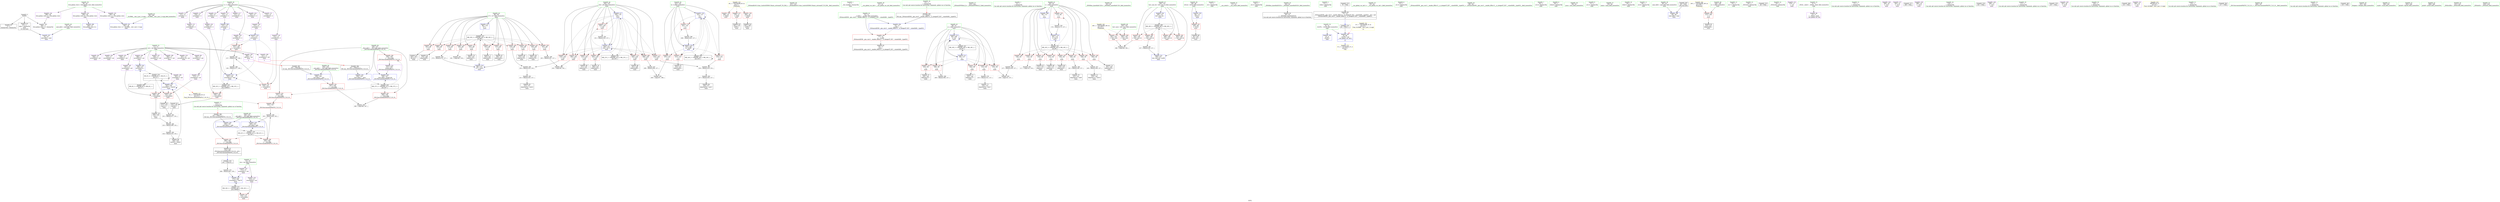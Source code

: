 digraph "SVFG" {
	label="SVFG";

	Node0x5636a26f6dc0 [shape=record,color=grey,label="{NodeID: 0\nNullPtr}"];
	Node0x5636a26f6dc0 -> Node0x5636a2706a20[style=solid];
	Node0x5636a26f6dc0 -> Node0x5636a2706b20[style=solid];
	Node0x5636a26f6dc0 -> Node0x5636a2708ed0[style=solid];
	Node0x5636a27087c0 [shape=record,color=red,label="{NodeID: 194\n356\<--336\n\<--__first.addr\n_ZSt10accumulateIPiiET0_T_S2_S1_\n}"];
	Node0x5636a27087c0 -> Node0x5636a270b680[style=solid];
	Node0x5636a27058f0 [shape=record,color=purple,label="{NodeID: 111\n122\<--13\narrayidx\<--C\nmain\n}"];
	Node0x5636a2703ad0 [shape=record,color=green,label="{NodeID: 28\n36\<--40\nllvm.global_ctors\<--llvm.global_ctors_field_insensitive\nGlob }"];
	Node0x5636a2703ad0 -> Node0x5636a270b380[style=solid];
	Node0x5636a2703ad0 -> Node0x5636a270b480[style=solid];
	Node0x5636a2703ad0 -> Node0x5636a270b580[style=solid];
	Node0x5636a2717650 [shape=record,color=grey,label="{NodeID: 305\n200 = cmp(197, 199, )\n}"];
	Node0x5636a2709f40 [shape=record,color=blue,label="{NodeID: 222\n271\<--268\narrayidx81\<--rem79\nmain\n}"];
	Node0x5636a2709f40 -> Node0x5636a27228f0[style=dashed];
	Node0x5636a270b9c0 [shape=record,color=red,label="{NodeID: 139\n298\<--29\n\<--stderr\nmain\n}"];
	Node0x5636a27064b0 [shape=record,color=green,label="{NodeID: 56\n321\<--322\n_ZSt4endlIcSt11char_traitsIcEERSt13basic_ostreamIT_T0_ES6_\<--_ZSt4endlIcSt11char_traitsIcEERSt13basic_ostreamIT_T0_ES6__field_insensitive\n}"];
	Node0x5636a270d080 [shape=record,color=red,label="{NodeID: 167\n190\<--100\n\<--j34\nmain\n}"];
	Node0x5636a270d080 -> Node0x5636a27177d0[style=solid];
	Node0x5636a2707c60 [shape=record,color=black,label="{NodeID: 84\n228\<--227\nidxprom58\<--sub57\nmain\n}"];
	Node0x5636a26f74e0 [shape=record,color=green,label="{NodeID: 1\n7\<--1\n__dso_handle\<--dummyObj\nGlob }"];
	Node0x5636a2714dd0 [shape=record,color=grey,label="{NodeID: 278\n268 = Binary(265, 159, )\n}"];
	Node0x5636a2714dd0 -> Node0x5636a2709f40[style=solid];
	Node0x5636a2708890 [shape=record,color=red,label="{NodeID: 195\n347\<--338\n\<--__last.addr\n_ZSt10accumulateIPiiET0_T_S2_S1_\n}"];
	Node0x5636a2708890 -> Node0x5636a27174d0[style=solid];
	Node0x5636a27059c0 [shape=record,color=purple,label="{NodeID: 112\n125\<--13\narrayidx2\<--C\nmain\n}"];
	Node0x5636a27059c0 -> Node0x5636a27094b0[style=solid];
	Node0x5636a2703bd0 [shape=record,color=green,label="{NodeID: 29\n41\<--42\n__cxx_global_var_init\<--__cxx_global_var_init_field_insensitive\n}"];
	Node0x5636a27177d0 [shape=record,color=grey,label="{NodeID: 306\n193 = cmp(190, 192, )\n}"];
	Node0x5636a270a010 [shape=record,color=blue,label="{NodeID: 223\n98\<--275\ni27\<--inc83\nmain\n}"];
	Node0x5636a270a010 -> Node0x5636a27219f0[style=dashed];
	Node0x5636a270ba90 [shape=record,color=red,label="{NodeID: 140\n77\<--74\n\<--__x.addr\n_ZSt4acosIiEN9__gnu_cxx11__enable_ifIXsr12__is_integerIT_EE7__valueEdE6__typeES2_\n}"];
	Node0x5636a270ba90 -> Node0x5636a2706cf0[style=solid];
	Node0x5636a27065b0 [shape=record,color=green,label="{NodeID: 57\n323\<--324\n_ZNSolsEPFRSoS_E\<--_ZNSolsEPFRSoS_E_field_insensitive\n}"];
	Node0x5636a270d150 [shape=record,color=red,label="{NodeID: 168\n198\<--100\n\<--j34\nmain\n}"];
	Node0x5636a270d150 -> Node0x5636a2715b50[style=solid];
	Node0x5636a2707d30 [shape=record,color=black,label="{NodeID: 85\n231\<--230\nconv60\<--\nmain\n}"];
	Node0x5636a2707d30 -> Node0x5636a2715850[style=solid];
	Node0x5636a26f5b30 [shape=record,color=green,label="{NodeID: 2\n9\<--1\n\<--dummyObj\nCan only get source location for instruction, argument, global var or function.}"];
	Node0x5636a2714f50 [shape=record,color=grey,label="{NodeID: 279\n153 = Binary(152, 127, )\n}"];
	Node0x5636a2714f50 -> Node0x5636a2707370[style=solid];
	Node0x5636a2708960 [shape=record,color=red,label="{NodeID: 196\n350\<--340\n\<--__init.addr\n_ZSt10accumulateIPiiET0_T_S2_S1_\n}"];
	Node0x5636a2708960 -> Node0x5636a27165d0[style=solid];
	Node0x5636a2705a90 [shape=record,color=purple,label="{NodeID: 113\n130\<--13\narrayidx4\<--C\nmain\n}"];
	Node0x5636a2703cd0 [shape=record,color=green,label="{NodeID: 30\n45\<--46\n_ZNSt8ios_base4InitC1Ev\<--_ZNSt8ios_base4InitC1Ev_field_insensitive\n}"];
	Node0x5636a2717950 [shape=record,color=grey,label="{NodeID: 307\n296 = cmp(294, 295, )\n}"];
	Node0x5636a270a0e0 [shape=record,color=blue,label="{NodeID: 224\n106\<--127\ntest_case_id\<--\nmain\n}"];
	Node0x5636a270a0e0 -> Node0x5636a2720ff0[style=dashed];
	Node0x5636a270bb60 [shape=record,color=red,label="{NodeID: 141\n330\<--88\n\<--retval\nmain\n}"];
	Node0x5636a270bb60 -> Node0x5636a2704cc0[style=solid];
	Node0x5636a27066b0 [shape=record,color=green,label="{NodeID: 58\n336\<--337\n__first.addr\<--__first.addr_field_insensitive\n_ZSt10accumulateIPiiET0_T_S2_S1_\n}"];
	Node0x5636a27066b0 -> Node0x5636a2708620[style=solid];
	Node0x5636a27066b0 -> Node0x5636a27086f0[style=solid];
	Node0x5636a27066b0 -> Node0x5636a27087c0[style=solid];
	Node0x5636a27066b0 -> Node0x5636a270a280[style=solid];
	Node0x5636a27066b0 -> Node0x5636a27124f0[style=solid];
	Node0x5636a270d220 [shape=record,color=red,label="{NodeID: 169\n205\<--100\n\<--j34\nmain\n}"];
	Node0x5636a270d220 -> Node0x5636a2707780[style=solid];
	Node0x5636a2707e00 [shape=record,color=black,label="{NodeID: 86\n236\<--234\nconv63\<--rem62\nmain\n}"];
	Node0x5636a2707e00 -> Node0x5636a2709cd0[style=solid];
	Node0x5636a2701e50 [shape=record,color=green,label="{NodeID: 3\n17\<--1\n.str\<--dummyObj\nGlob }"];
	Node0x5636a27150d0 [shape=record,color=grey,label="{NodeID: 280\n233 = Binary(209, 232, )\n}"];
	Node0x5636a27150d0 -> Node0x5636a2716ed0[style=solid];
	Node0x5636a2708a30 [shape=record,color=red,label="{NodeID: 197\n360\<--340\n\<--__init.addr\n_ZSt10accumulateIPiiET0_T_S2_S1_\n}"];
	Node0x5636a2708a30 -> Node0x5636a2704d90[style=solid];
	Node0x5636a2705b60 [shape=record,color=purple,label="{NodeID: 114\n131\<--13\narrayidx5\<--C\nmain\n}"];
	Node0x5636a2705b60 -> Node0x5636a2709580[style=solid];
	Node0x5636a2703dd0 [shape=record,color=green,label="{NodeID: 31\n51\<--52\n__cxa_atexit\<--__cxa_atexit_field_insensitive\n}"];
	Node0x5636a2720ff0 [shape=record,color=black,label="{NodeID: 308\nMR_28V_3 = PHI(MR_28V_4, MR_28V_2, )\npts\{107 \}\n}"];
	Node0x5636a2720ff0 -> Node0x5636a270dbe0[style=dashed];
	Node0x5636a2720ff0 -> Node0x5636a270dcb0[style=dashed];
	Node0x5636a2720ff0 -> Node0x5636a270dd80[style=dashed];
	Node0x5636a2720ff0 -> Node0x5636a270de50[style=dashed];
	Node0x5636a2720ff0 -> Node0x5636a270a1b0[style=dashed];
	Node0x5636a270a1b0 [shape=record,color=blue,label="{NodeID: 225\n106\<--327\ntest_case_id\<--inc99\nmain\n}"];
	Node0x5636a270a1b0 -> Node0x5636a2720ff0[style=dashed];
	Node0x5636a270bc30 [shape=record,color=red,label="{NodeID: 142\n116\<--94\n\<--i\nmain\n}"];
	Node0x5636a270bc30 -> Node0x5636a2717350[style=solid];
	Node0x5636a2706780 [shape=record,color=green,label="{NodeID: 59\n338\<--339\n__last.addr\<--__last.addr_field_insensitive\n_ZSt10accumulateIPiiET0_T_S2_S1_\n}"];
	Node0x5636a2706780 -> Node0x5636a2708890[style=solid];
	Node0x5636a2706780 -> Node0x5636a270a350[style=solid];
	Node0x5636a270d2f0 [shape=record,color=red,label="{NodeID: 170\n210\<--100\n\<--j34\nmain\n}"];
	Node0x5636a270d2f0 -> Node0x5636a2707920[style=solid];
	Node0x5636a2707ed0 [shape=record,color=black,label="{NodeID: 87\n238\<--237\nidxprom64\<--\nmain\n}"];
	Node0x5636a26f64e0 [shape=record,color=green,label="{NodeID: 4\n19\<--1\n.str.2\<--dummyObj\nGlob }"];
	Node0x5636a2715250 [shape=record,color=grey,label="{NodeID: 281\n157 = Binary(147, 156, )\n}"];
	Node0x5636a2715250 -> Node0x5636a27159d0[style=solid];
	Node0x5636a2708b00 [shape=record,color=red,label="{NodeID: 198\n352\<--351\n\<--\n_ZSt10accumulateIPiiET0_T_S2_S1_\n}"];
	Node0x5636a2708b00 -> Node0x5636a27165d0[style=solid];
	Node0x5636a2705c30 [shape=record,color=purple,label="{NodeID: 115\n143\<--13\narrayidx11\<--C\nmain\n}"];
	Node0x5636a2703ed0 [shape=record,color=green,label="{NodeID: 32\n50\<--56\n_ZNSt8ios_base4InitD1Ev\<--_ZNSt8ios_base4InitD1Ev_field_insensitive\n}"];
	Node0x5636a2703ed0 -> Node0x5636a2706bf0[style=solid];
	Node0x5636a27214f0 [shape=record,color=black,label="{NodeID: 309\nMR_8V_2 = PHI(MR_8V_4, MR_8V_1, )\npts\{12 \}\n}"];
	Node0x5636a27214f0 -> Node0x5636a2709a60[style=dashed];
	Node0x5636a270a280 [shape=record,color=blue,label="{NodeID: 226\n336\<--333\n__first.addr\<--__first\n_ZSt10accumulateIPiiET0_T_S2_S1_\n}"];
	Node0x5636a270a280 -> Node0x5636a2724bf0[style=dashed];
	Node0x5636a270bd00 [shape=record,color=red,label="{NodeID: 143\n120\<--94\n\<--i\nmain\n}"];
	Node0x5636a270bd00 -> Node0x5636a2706e90[style=solid];
	Node0x5636a2706850 [shape=record,color=green,label="{NodeID: 60\n340\<--341\n__init.addr\<--__init.addr_field_insensitive\n_ZSt10accumulateIPiiET0_T_S2_S1_\n}"];
	Node0x5636a2706850 -> Node0x5636a2708960[style=solid];
	Node0x5636a2706850 -> Node0x5636a2708a30[style=solid];
	Node0x5636a2706850 -> Node0x5636a270a420[style=solid];
	Node0x5636a2706850 -> Node0x5636a270a4f0[style=solid];
	Node0x5636a270d3c0 [shape=record,color=red,label="{NodeID: 171\n219\<--100\n\<--j34\nmain\n}"];
	Node0x5636a270d3c0 -> Node0x5636a2715fd0[style=solid];
	Node0x5636a2707fa0 [shape=record,color=black,label="{NodeID: 88\n241\<--240\nidxprom66\<--\nmain\n}"];
	Node0x5636a26f6570 [shape=record,color=green,label="{NodeID: 5\n21\<--1\nstdin\<--dummyObj\nGlob }"];
	Node0x5636a27153d0 [shape=record,color=grey,label="{NodeID: 282\n226 = Binary(224, 225, )\n}"];
	Node0x5636a27153d0 -> Node0x5636a2715550[style=solid];
	Node0x5636a2708bd0 [shape=record,color=blue,label="{NodeID: 199\n8\<--9\n_ZL2PI\<--\nGlob }"];
	Node0x5636a270a680 [shape=record,color=purple,label="{NodeID: 116\n146\<--13\narrayidx13\<--C\nmain\n}"];
	Node0x5636a270a680 -> Node0x5636a270dff0[style=solid];
	Node0x5636a2703fd0 [shape=record,color=green,label="{NodeID: 33\n63\<--64\n__cxx_global_var_init.1\<--__cxx_global_var_init.1_field_insensitive\n}"];
	Node0x5636a27219f0 [shape=record,color=black,label="{NodeID: 310\nMR_20V_3 = PHI(MR_20V_4, MR_20V_2, )\npts\{99 \}\n}"];
	Node0x5636a27219f0 -> Node0x5636a270c790[style=dashed];
	Node0x5636a27219f0 -> Node0x5636a270c860[style=dashed];
	Node0x5636a27219f0 -> Node0x5636a270c930[style=dashed];
	Node0x5636a27219f0 -> Node0x5636a270ca00[style=dashed];
	Node0x5636a27219f0 -> Node0x5636a270cad0[style=dashed];
	Node0x5636a27219f0 -> Node0x5636a270cba0[style=dashed];
	Node0x5636a27219f0 -> Node0x5636a270cc70[style=dashed];
	Node0x5636a27219f0 -> Node0x5636a270cd40[style=dashed];
	Node0x5636a27219f0 -> Node0x5636a270ce10[style=dashed];
	Node0x5636a27219f0 -> Node0x5636a270cee0[style=dashed];
	Node0x5636a27219f0 -> Node0x5636a270cfb0[style=dashed];
	Node0x5636a27219f0 -> Node0x5636a270a010[style=dashed];
	Node0x5636a270a350 [shape=record,color=blue,label="{NodeID: 227\n338\<--334\n__last.addr\<--__last\n_ZSt10accumulateIPiiET0_T_S2_S1_\n}"];
	Node0x5636a270a350 -> Node0x5636a2708890[style=dashed];
	Node0x5636a270bdd0 [shape=record,color=red,label="{NodeID: 144\n123\<--94\n\<--i\nmain\n}"];
	Node0x5636a270bdd0 -> Node0x5636a2706f60[style=solid];
	Node0x5636a2706920 [shape=record,color=green,label="{NodeID: 61\n38\<--389\n_GLOBAL__sub_I_jzd_2_0.cpp\<--_GLOBAL__sub_I_jzd_2_0.cpp_field_insensitive\n}"];
	Node0x5636a2706920 -> Node0x5636a2708dd0[style=solid];
	Node0x5636a270d490 [shape=record,color=red,label="{NodeID: 172\n224\<--100\n\<--j34\nmain\n}"];
	Node0x5636a270d490 -> Node0x5636a27153d0[style=solid];
	Node0x5636a2708070 [shape=record,color=black,label="{NodeID: 89\n255\<--254\nidxprom74\<--\nmain\n}"];
	Node0x5636a2702700 [shape=record,color=green,label="{NodeID: 6\n22\<--1\n.str.3\<--dummyObj\nGlob }"];
	Node0x5636a2715550 [shape=record,color=grey,label="{NodeID: 283\n227 = Binary(226, 127, )\n}"];
	Node0x5636a2715550 -> Node0x5636a2707c60[style=solid];
	Node0x5636a2708cd0 [shape=record,color=blue,label="{NodeID: 200\n394\<--37\nllvm.global_ctors_0\<--\nGlob }"];
	Node0x5636a270a750 [shape=record,color=purple,label="{NodeID: 117\n151\<--13\narrayidx16\<--C\nmain\n}"];
	Node0x5636a27040d0 [shape=record,color=green,label="{NodeID: 34\n68\<--69\n_ZSt4acosIiEN9__gnu_cxx11__enable_ifIXsr12__is_integerIT_EE7__valueEdE6__typeES2_\<--_ZSt4acosIiEN9__gnu_cxx11__enable_ifIXsr12__is_integerIT_EE7__valueEdE6__typeES2__field_insensitive\n}"];
	Node0x5636a2721ef0 [shape=record,color=black,label="{NodeID: 311\nMR_22V_2 = PHI(MR_22V_4, MR_22V_1, )\npts\{101 \}\n}"];
	Node0x5636a2721ef0 -> Node0x5636a2709b30[style=dashed];
	Node0x5636a270a420 [shape=record,color=blue,label="{NodeID: 228\n340\<--335\n__init.addr\<--__init\n_ZSt10accumulateIPiiET0_T_S2_S1_\n}"];
	Node0x5636a270a420 -> Node0x5636a27246f0[style=dashed];
	Node0x5636a270bea0 [shape=record,color=red,label="{NodeID: 145\n128\<--94\n\<--i\nmain\n}"];
	Node0x5636a270bea0 -> Node0x5636a2707030[style=solid];
	Node0x5636a2706a20 [shape=record,color=black,label="{NodeID: 62\n2\<--3\ndummyVal\<--dummyVal\n}"];
	Node0x5636a270d560 [shape=record,color=red,label="{NodeID: 173\n240\<--100\n\<--j34\nmain\n}"];
	Node0x5636a270d560 -> Node0x5636a2707fa0[style=solid];
	Node0x5636a2708140 [shape=record,color=black,label="{NodeID: 90\n259\<--258\nidxprom76\<--\nmain\n}"];
	Node0x5636a2702790 [shape=record,color=green,label="{NodeID: 7\n24\<--1\n.str.4\<--dummyObj\nGlob }"];
	Node0x5636a27156d0 [shape=record,color=grey,label="{NodeID: 284\n275 = Binary(274, 127, )\n}"];
	Node0x5636a27156d0 -> Node0x5636a270a010[style=solid];
	Node0x5636a2708dd0 [shape=record,color=blue,label="{NodeID: 201\n395\<--38\nllvm.global_ctors_1\<--_GLOBAL__sub_I_jzd_2_0.cpp\nGlob }"];
	Node0x5636a270a820 [shape=record,color=purple,label="{NodeID: 118\n155\<--13\narrayidx19\<--C\nmain\n}"];
	Node0x5636a270a820 -> Node0x5636a270e0c0[style=solid];
	Node0x5636a27041d0 [shape=record,color=green,label="{NodeID: 35\n74\<--75\n__x.addr\<--__x.addr_field_insensitive\n_ZSt4acosIiEN9__gnu_cxx11__enable_ifIXsr12__is_integerIT_EE7__valueEdE6__typeES2_\n}"];
	Node0x5636a27041d0 -> Node0x5636a270ba90[style=solid];
	Node0x5636a27041d0 -> Node0x5636a27090a0[style=solid];
	Node0x5636a27223f0 [shape=record,color=black,label="{NodeID: 312\nMR_24V_2 = PHI(MR_24V_3, MR_24V_1, )\npts\{103 \}\n}"];
	Node0x5636a27223f0 -> Node0x5636a2709c00[style=dashed];
	Node0x5636a27223f0 -> Node0x5636a27223f0[style=dashed];
	Node0x5636a270a4f0 [shape=record,color=blue,label="{NodeID: 229\n340\<--353\n__init.addr\<--add\n_ZSt10accumulateIPiiET0_T_S2_S1_\n}"];
	Node0x5636a270a4f0 -> Node0x5636a27246f0[style=dashed];
	Node0x5636a270bf70 [shape=record,color=red,label="{NodeID: 146\n136\<--94\n\<--i\nmain\n}"];
	Node0x5636a270bf70 -> Node0x5636a2715cd0[style=solid];
	Node0x5636a2706b20 [shape=record,color=black,label="{NodeID: 63\n87\<--3\nargv\<--dummyVal\nmain\n1st arg main }"];
	Node0x5636a2706b20 -> Node0x5636a2709310[style=solid];
	Node0x5636a270d630 [shape=record,color=red,label="{NodeID: 174\n250\<--100\n\<--j34\nmain\n}"];
	Node0x5636a270d630 -> Node0x5636a2716750[style=solid];
	Node0x5636a2708210 [shape=record,color=black,label="{NodeID: 91\n263\<--262\nidx.ext\<--\nmain\n}"];
	Node0x5636a2702820 [shape=record,color=green,label="{NodeID: 8\n26\<--1\nstdout\<--dummyObj\nGlob }"];
	Node0x5636a2715850 [shape=record,color=grey,label="{NodeID: 285\n232 = Binary(217, 231, )\n}"];
	Node0x5636a2715850 -> Node0x5636a27150d0[style=solid];
	Node0x5636a2708ed0 [shape=record,color=blue, style = dotted,label="{NodeID: 202\n396\<--3\nllvm.global_ctors_2\<--dummyVal\nGlob }"];
	Node0x5636a270a8f0 [shape=record,color=purple,label="{NodeID: 119\n162\<--13\narrayidx21\<--C\nmain\n}"];
	Node0x5636a27042a0 [shape=record,color=green,label="{NodeID: 36\n80\<--81\nacos\<--acos_field_insensitive\n}"];
	Node0x5636a27228f0 [shape=record,color=black,label="{NodeID: 313\nMR_34V_2 = PHI(MR_34V_3, MR_34V_1, )\npts\{160000 \}\n}"];
	Node0x5636a27228f0 -> Node0x5636a270e400[style=dashed];
	Node0x5636a27228f0 -> Node0x5636a2709f40[style=dashed];
	Node0x5636a27124f0 [shape=record,color=blue,label="{NodeID: 230\n336\<--357\n__first.addr\<--incdec.ptr\n_ZSt10accumulateIPiiET0_T_S2_S1_\n}"];
	Node0x5636a27124f0 -> Node0x5636a2724bf0[style=dashed];
	Node0x5636a270c040 [shape=record,color=red,label="{NodeID: 147\n140\<--94\n\<--i\nmain\n}"];
	Node0x5636a270c040 -> Node0x5636a27168d0[style=solid];
	Node0x5636a2706bf0 [shape=record,color=black,label="{NodeID: 64\n49\<--50\n\<--_ZNSt8ios_base4InitD1Ev\nCan only get source location for instruction, argument, global var or function.}"];
	Node0x5636a270d700 [shape=record,color=red,label="{NodeID: 175\n197\<--102\n\<--k\nmain\n}"];
	Node0x5636a270d700 -> Node0x5636a2717650[style=solid];
	Node0x5636a27082e0 [shape=record,color=black,label="{NodeID: 92\n270\<--269\nidxprom80\<--\nmain\n}"];
	Node0x5636a27028b0 [shape=record,color=green,label="{NodeID: 9\n27\<--1\n.str.5\<--dummyObj\nGlob }"];
	Node0x5636a27159d0 [shape=record,color=grey,label="{NodeID: 286\n158 = Binary(157, 159, )\n}"];
	Node0x5636a27159d0 -> Node0x5636a2709720[style=solid];
	Node0x5636a2708fd0 [shape=record,color=blue,label="{NodeID: 203\n8\<--66\n_ZL2PI\<--call\n__cxx_global_var_init.1\n|{<s0>15}}"];
	Node0x5636a2708fd0:s0 -> Node0x5636a272b140[style=dashed,color=blue];
	Node0x5636a270a9c0 [shape=record,color=purple,label="{NodeID: 120\n165\<--13\narrayidx23\<--C\nmain\n}"];
	Node0x5636a270a9c0 -> Node0x5636a2709720[style=solid];
	Node0x5636a27043a0 [shape=record,color=green,label="{NodeID: 37\n83\<--84\nmain\<--main_field_insensitive\n}"];
	Node0x5636a2722df0 [shape=record,color=black,label="{NodeID: 314\nMR_8V_4 = PHI(MR_8V_5, MR_8V_3, )\npts\{12 \}\n|{|<s5>5}}"];
	Node0x5636a2722df0 -> Node0x5636a270e190[style=dashed];
	Node0x5636a2722df0 -> Node0x5636a270e260[style=dashed];
	Node0x5636a2722df0 -> Node0x5636a2709cd0[style=dashed];
	Node0x5636a2722df0 -> Node0x5636a27214f0[style=dashed];
	Node0x5636a2722df0 -> Node0x5636a2722df0[style=dashed];
	Node0x5636a2722df0:s5 -> Node0x5636a2727510[style=dashed,color=red];
	Node0x5636a270c110 [shape=record,color=red,label="{NodeID: 148\n148\<--94\n\<--i\nmain\n}"];
	Node0x5636a270c110 -> Node0x5636a2716a50[style=solid];
	Node0x5636a2706cf0 [shape=record,color=black,label="{NodeID: 65\n78\<--77\nconv\<--\n_ZSt4acosIiEN9__gnu_cxx11__enable_ifIXsr12__is_integerIT_EE7__valueEdE6__typeES2_\n}"];
	Node0x5636a2728ad0 [shape=record,color=yellow,style=double,label="{NodeID: 342\n26V_1 = ENCHI(MR_26V_0)\npts\{105 \}\nFun[main]}"];
	Node0x5636a2728ad0 -> Node0x5636a270da40[style=dashed];
	Node0x5636a2728ad0 -> Node0x5636a270db10[style=dashed];
	Node0x5636a270d7d0 [shape=record,color=red,label="{NodeID: 176\n213\<--102\n\<--k\nmain\n}"];
	Node0x5636a270d7d0 -> Node0x5636a27079f0[style=solid];
	Node0x5636a27083b0 [shape=record,color=black,label="{NodeID: 93\n281\<--278\ncall85\<--\nmain\n}"];
	Node0x5636a2702940 [shape=record,color=green,label="{NodeID: 10\n29\<--1\nstderr\<--dummyObj\nGlob }"];
	Node0x5636a2715b50 [shape=record,color=grey,label="{NodeID: 287\n199 = Binary(198, 127, )\n}"];
	Node0x5636a2715b50 -> Node0x5636a2717650[style=solid];
	Node0x5636a27090a0 [shape=record,color=blue,label="{NodeID: 204\n74\<--73\n__x.addr\<--__x\n_ZSt4acosIiEN9__gnu_cxx11__enable_ifIXsr12__is_integerIT_EE7__valueEdE6__typeES2_\n}"];
	Node0x5636a27090a0 -> Node0x5636a270ba90[style=dashed];
	Node0x5636a270aa90 [shape=record,color=purple,label="{NodeID: 121\n223\<--13\narrayidx55\<--C\nmain\n}"];
	Node0x5636a27044a0 [shape=record,color=green,label="{NodeID: 38\n88\<--89\nretval\<--retval_field_insensitive\nmain\n}"];
	Node0x5636a27044a0 -> Node0x5636a270bb60[style=solid];
	Node0x5636a27044a0 -> Node0x5636a2709170[style=solid];
	Node0x5636a270c1e0 [shape=record,color=red,label="{NodeID: 149\n160\<--94\n\<--i\nmain\n}"];
	Node0x5636a270c1e0 -> Node0x5636a2707440[style=solid];
	Node0x5636a2706dc0 [shape=record,color=black,label="{NodeID: 66\n72\<--79\n_ZSt4acosIiEN9__gnu_cxx11__enable_ifIXsr12__is_integerIT_EE7__valueEdE6__typeES2__ret\<--call\n_ZSt4acosIiEN9__gnu_cxx11__enable_ifIXsr12__is_integerIT_EE7__valueEdE6__typeES2_\n|{<s0>3}}"];
	Node0x5636a2706dc0:s0 -> Node0x5636a238bc20[style=solid,color=blue];
	Node0x5636a270d8a0 [shape=record,color=red,label="{NodeID: 177\n225\<--102\n\<--k\nmain\n}"];
	Node0x5636a270d8a0 -> Node0x5636a27153d0[style=solid];
	Node0x5636a2708480 [shape=record,color=black,label="{NodeID: 94\n287\<--284\ncall86\<--\nmain\n}"];
	Node0x5636a27029d0 [shape=record,color=green,label="{NodeID: 11\n30\<--1\n.str.6\<--dummyObj\nGlob }"];
	Node0x5636a2715cd0 [shape=record,color=grey,label="{NodeID: 288\n137 = Binary(136, 127, )\n}"];
	Node0x5636a2715cd0 -> Node0x5636a27171d0[style=solid];
	Node0x5636a2709170 [shape=record,color=blue,label="{NodeID: 205\n88\<--111\nretval\<--\nmain\n}"];
	Node0x5636a2709170 -> Node0x5636a270bb60[style=dashed];
	Node0x5636a270ab60 [shape=record,color=purple,label="{NodeID: 122\n229\<--13\narrayidx59\<--C\nmain\n}"];
	Node0x5636a270ab60 -> Node0x5636a270e330[style=solid];
	Node0x5636a2704570 [shape=record,color=green,label="{NodeID: 39\n90\<--91\nargc.addr\<--argc.addr_field_insensitive\nmain\n}"];
	Node0x5636a2704570 -> Node0x5636a2709240[style=solid];
	Node0x5636a270c2b0 [shape=record,color=red,label="{NodeID: 150\n173\<--94\n\<--i\nmain\n}"];
	Node0x5636a270c2b0 -> Node0x5636a2716450[style=solid];
	Node0x5636a2706e90 [shape=record,color=black,label="{NodeID: 67\n121\<--120\nidxprom\<--\nmain\n}"];
	Node0x5636a2728c90 [shape=record,color=yellow,style=double,label="{NodeID: 344\n30V_1 = ENCHI(MR_30V_0)\npts\{109 \}\nFun[main]}"];
	Node0x5636a2728c90 -> Node0x5636a270df20[style=dashed];
	Node0x5636a270d970 [shape=record,color=red,label="{NodeID: 178\n245\<--102\n\<--k\nmain\n}"];
	Node0x5636a270d970 -> Node0x5636a2716bd0[style=solid];
	Node0x5636a2708550 [shape=record,color=black,label="{NodeID: 95\n314\<--313\nidxprom94\<--\nmain\n}"];
	Node0x5636a2702ad0 [shape=record,color=green,label="{NodeID: 12\n32\<--1\n.str.7\<--dummyObj\nGlob }"];
	Node0x5636a272b140 [shape=record,color=yellow,style=double,label="{NodeID: 372\n2V_2 = CSCHI(MR_2V_1)\npts\{10 \}\nCS[]}"];
	Node0x5636a2715e50 [shape=record,color=grey,label="{NodeID: 289\n169 = Binary(168, 127, )\n}"];
	Node0x5636a2715e50 -> Node0x5636a27097f0[style=solid];
	Node0x5636a2709240 [shape=record,color=blue,label="{NodeID: 206\n90\<--86\nargc.addr\<--argc\nmain\n}"];
	Node0x5636a270ac30 [shape=record,color=purple,label="{NodeID: 123\n271\<--15\narrayidx81\<--res\nmain\n}"];
	Node0x5636a270ac30 -> Node0x5636a2709f40[style=solid];
	Node0x5636a2704640 [shape=record,color=green,label="{NodeID: 40\n92\<--93\nargv.addr\<--argv.addr_field_insensitive\nmain\n}"];
	Node0x5636a2704640 -> Node0x5636a2709310[style=solid];
	Node0x5636a270c380 [shape=record,color=red,label="{NodeID: 151\n135\<--96\n\<--j\nmain\n}"];
	Node0x5636a270c380 -> Node0x5636a27171d0[style=solid];
	Node0x5636a2706f60 [shape=record,color=black,label="{NodeID: 68\n124\<--123\nidxprom1\<--\nmain\n}"];
	Node0x5636a270da40 [shape=record,color=red,label="{NodeID: 179\n295\<--104\n\<--test_case\nmain\n}"];
	Node0x5636a270da40 -> Node0x5636a2717950[style=solid];
	Node0x5636a2704cc0 [shape=record,color=black,label="{NodeID: 96\n85\<--330\nmain_ret\<--\nmain\n}"];
	Node0x5636a2702bd0 [shape=record,color=green,label="{NodeID: 13\n34\<--1\n_ZSt3cin\<--dummyObj\nGlob }"];
	Node0x5636a2736fc0 [shape=record,color=black,label="{NodeID: 373\n48 = PHI()\n}"];
	Node0x5636a2715fd0 [shape=record,color=grey,label="{NodeID: 290\n220 = Binary(218, 219, )\n}"];
	Node0x5636a2715fd0 -> Node0x5636a27162d0[style=solid];
	Node0x5636a2709310 [shape=record,color=blue,label="{NodeID: 207\n92\<--87\nargv.addr\<--argv\nmain\n}"];
	Node0x5636a270ad00 [shape=record,color=purple,label="{NodeID: 124\n315\<--15\narrayidx95\<--res\nmain\n}"];
	Node0x5636a270ad00 -> Node0x5636a270e400[style=solid];
	Node0x5636a2704710 [shape=record,color=green,label="{NodeID: 41\n94\<--95\ni\<--i_field_insensitive\nmain\n}"];
	Node0x5636a2704710 -> Node0x5636a270bc30[style=solid];
	Node0x5636a2704710 -> Node0x5636a270bd00[style=solid];
	Node0x5636a2704710 -> Node0x5636a270bdd0[style=solid];
	Node0x5636a2704710 -> Node0x5636a270bea0[style=solid];
	Node0x5636a2704710 -> Node0x5636a270bf70[style=solid];
	Node0x5636a2704710 -> Node0x5636a270c040[style=solid];
	Node0x5636a2704710 -> Node0x5636a270c110[style=solid];
	Node0x5636a2704710 -> Node0x5636a270c1e0[style=solid];
	Node0x5636a2704710 -> Node0x5636a270c2b0[style=solid];
	Node0x5636a2704710 -> Node0x5636a27093e0[style=solid];
	Node0x5636a2704710 -> Node0x5636a27098c0[style=solid];
	Node0x5636a270c450 [shape=record,color=red,label="{NodeID: 152\n144\<--96\n\<--j\nmain\n}"];
	Node0x5636a270c450 -> Node0x5636a27071d0[style=solid];
	Node0x5636a2707030 [shape=record,color=black,label="{NodeID: 69\n129\<--128\nidxprom3\<--\nmain\n}"];
	Node0x5636a270db10 [shape=record,color=red,label="{NodeID: 180\n300\<--104\n\<--test_case\nmain\n}"];
	Node0x5636a2704d90 [shape=record,color=black,label="{NodeID: 97\n332\<--360\n_ZSt10accumulateIPiiET0_T_S2_S1__ret\<--\n_ZSt10accumulateIPiiET0_T_S2_S1_\n|{<s0>5}}"];
	Node0x5636a2704d90:s0 -> Node0x5636a2737910[style=solid,color=blue];
	Node0x5636a2702cd0 [shape=record,color=green,label="{NodeID: 14\n35\<--1\n_ZSt4cout\<--dummyObj\nGlob }"];
	Node0x5636a238bc20 [shape=record,color=black,label="{NodeID: 374\n66 = PHI(72, )\n}"];
	Node0x5636a238bc20 -> Node0x5636a2708fd0[style=solid];
	Node0x5636a2716150 [shape=record,color=grey,label="{NodeID: 291\n327 = Binary(326, 127, )\n}"];
	Node0x5636a2716150 -> Node0x5636a270a1b0[style=solid];
	Node0x5636a27093e0 [shape=record,color=blue,label="{NodeID: 208\n94\<--111\ni\<--\nmain\n}"];
	Node0x5636a27093e0 -> Node0x5636a27250f0[style=dashed];
	Node0x5636a270add0 [shape=record,color=purple,label="{NodeID: 125\n279\<--17\n\<--.str\nmain\n}"];
	Node0x5636a27047e0 [shape=record,color=green,label="{NodeID: 42\n96\<--97\nj\<--j_field_insensitive\nmain\n}"];
	Node0x5636a27047e0 -> Node0x5636a270c380[style=solid];
	Node0x5636a27047e0 -> Node0x5636a270c450[style=solid];
	Node0x5636a27047e0 -> Node0x5636a270c520[style=solid];
	Node0x5636a27047e0 -> Node0x5636a270c5f0[style=solid];
	Node0x5636a27047e0 -> Node0x5636a270c6c0[style=solid];
	Node0x5636a27047e0 -> Node0x5636a2709650[style=solid];
	Node0x5636a27047e0 -> Node0x5636a27097f0[style=solid];
	Node0x5636a27246f0 [shape=record,color=black,label="{NodeID: 319\nMR_41V_3 = PHI(MR_41V_4, MR_41V_2, )\npts\{341 \}\n}"];
	Node0x5636a27246f0 -> Node0x5636a2708960[style=dashed];
	Node0x5636a27246f0 -> Node0x5636a2708a30[style=dashed];
	Node0x5636a27246f0 -> Node0x5636a270a4f0[style=dashed];
	Node0x5636a270c520 [shape=record,color=red,label="{NodeID: 153\n152\<--96\n\<--j\nmain\n}"];
	Node0x5636a270c520 -> Node0x5636a2714f50[style=solid];
	Node0x5636a2707100 [shape=record,color=black,label="{NodeID: 70\n142\<--141\nidxprom10\<--sub9\nmain\n}"];
	Node0x5636a270dbe0 [shape=record,color=red,label="{NodeID: 181\n294\<--106\n\<--test_case_id\nmain\n}"];
	Node0x5636a270dbe0 -> Node0x5636a2717950[style=solid];
	Node0x5636a2704e60 [shape=record,color=purple,label="{NodeID: 98\n47\<--4\n\<--_ZStL8__ioinit\n__cxx_global_var_init\n}"];
	Node0x5636a2702dd0 [shape=record,color=green,label="{NodeID: 15\n37\<--1\n\<--dummyObj\nCan only get source location for instruction, argument, global var or function.}"];
	Node0x5636a2737840 [shape=record,color=black,label="{NodeID: 375\n79 = PHI()\n}"];
	Node0x5636a2737840 -> Node0x5636a2706dc0[style=solid];
	Node0x5636a27162d0 [shape=record,color=grey,label="{NodeID: 292\n221 = Binary(220, 127, )\n}"];
	Node0x5636a27162d0 -> Node0x5636a2707b90[style=solid];
	Node0x5636a27094b0 [shape=record,color=blue,label="{NodeID: 209\n125\<--127\narrayidx2\<--\nmain\n}"];
	Node0x5636a27094b0 -> Node0x5636a2709580[style=dashed];
	Node0x5636a270aea0 [shape=record,color=purple,label="{NodeID: 126\n280\<--19\n\<--.str.2\nmain\n}"];
	Node0x5636a27048b0 [shape=record,color=green,label="{NodeID: 43\n98\<--99\ni27\<--i27_field_insensitive\nmain\n}"];
	Node0x5636a27048b0 -> Node0x5636a270c790[style=solid];
	Node0x5636a27048b0 -> Node0x5636a270c860[style=solid];
	Node0x5636a27048b0 -> Node0x5636a270c930[style=solid];
	Node0x5636a27048b0 -> Node0x5636a270ca00[style=solid];
	Node0x5636a27048b0 -> Node0x5636a270cad0[style=solid];
	Node0x5636a27048b0 -> Node0x5636a270cba0[style=solid];
	Node0x5636a27048b0 -> Node0x5636a270cc70[style=solid];
	Node0x5636a27048b0 -> Node0x5636a270cd40[style=solid];
	Node0x5636a27048b0 -> Node0x5636a270ce10[style=solid];
	Node0x5636a27048b0 -> Node0x5636a270cee0[style=solid];
	Node0x5636a27048b0 -> Node0x5636a270cfb0[style=solid];
	Node0x5636a27048b0 -> Node0x5636a2709990[style=solid];
	Node0x5636a27048b0 -> Node0x5636a270a010[style=solid];
	Node0x5636a2724bf0 [shape=record,color=black,label="{NodeID: 320\nMR_37V_3 = PHI(MR_37V_4, MR_37V_2, )\npts\{337 \}\n}"];
	Node0x5636a2724bf0 -> Node0x5636a2708620[style=dashed];
	Node0x5636a2724bf0 -> Node0x5636a27086f0[style=dashed];
	Node0x5636a2724bf0 -> Node0x5636a27087c0[style=dashed];
	Node0x5636a2724bf0 -> Node0x5636a27124f0[style=dashed];
	Node0x5636a270c5f0 [shape=record,color=red,label="{NodeID: 154\n163\<--96\n\<--j\nmain\n}"];
	Node0x5636a270c5f0 -> Node0x5636a2707510[style=solid];
	Node0x5636a27071d0 [shape=record,color=black,label="{NodeID: 71\n145\<--144\nidxprom12\<--\nmain\n}"];
	Node0x5636a270dcb0 [shape=record,color=red,label="{NodeID: 182\n299\<--106\n\<--test_case_id\nmain\n}"];
	Node0x5636a2704f30 [shape=record,color=purple,label="{NodeID: 99\n185\<--11\narrayidx32\<--cnt\nmain\n}"];
	Node0x5636a2702ed0 [shape=record,color=green,label="{NodeID: 16\n67\<--1\n\<--dummyObj\nCan only get source location for instruction, argument, global var or function.|{<s0>3}}"];
	Node0x5636a2702ed0:s0 -> Node0x5636a2737f80[style=solid,color=red];
	Node0x5636a2737910 [shape=record,color=black,label="{NodeID: 376\n265 = PHI(332, )\n}"];
	Node0x5636a2737910 -> Node0x5636a2714dd0[style=solid];
	Node0x5636a2716450 [shape=record,color=grey,label="{NodeID: 293\n174 = Binary(173, 127, )\n}"];
	Node0x5636a2716450 -> Node0x5636a27098c0[style=solid];
	Node0x5636a2709580 [shape=record,color=blue,label="{NodeID: 210\n131\<--127\narrayidx5\<--\nmain\n}"];
	Node0x5636a2709580 -> Node0x5636a270dff0[style=dashed];
	Node0x5636a2709580 -> Node0x5636a270e0c0[style=dashed];
	Node0x5636a2709580 -> Node0x5636a2709720[style=dashed];
	Node0x5636a2709580 -> Node0x5636a2725af0[style=dashed];
	Node0x5636a270af70 [shape=record,color=purple,label="{NodeID: 127\n285\<--22\n\<--.str.3\nmain\n}"];
	Node0x5636a2704980 [shape=record,color=green,label="{NodeID: 44\n100\<--101\nj34\<--j34_field_insensitive\nmain\n}"];
	Node0x5636a2704980 -> Node0x5636a270d080[style=solid];
	Node0x5636a2704980 -> Node0x5636a270d150[style=solid];
	Node0x5636a2704980 -> Node0x5636a270d220[style=solid];
	Node0x5636a2704980 -> Node0x5636a270d2f0[style=solid];
	Node0x5636a2704980 -> Node0x5636a270d3c0[style=solid];
	Node0x5636a2704980 -> Node0x5636a270d490[style=solid];
	Node0x5636a2704980 -> Node0x5636a270d560[style=solid];
	Node0x5636a2704980 -> Node0x5636a270d630[style=solid];
	Node0x5636a2704980 -> Node0x5636a2709b30[style=solid];
	Node0x5636a2704980 -> Node0x5636a2709e70[style=solid];
	Node0x5636a27250f0 [shape=record,color=black,label="{NodeID: 321\nMR_16V_3 = PHI(MR_16V_4, MR_16V_2, )\npts\{95 \}\n}"];
	Node0x5636a27250f0 -> Node0x5636a270bc30[style=dashed];
	Node0x5636a27250f0 -> Node0x5636a270bd00[style=dashed];
	Node0x5636a27250f0 -> Node0x5636a270bdd0[style=dashed];
	Node0x5636a27250f0 -> Node0x5636a270bea0[style=dashed];
	Node0x5636a27250f0 -> Node0x5636a270bf70[style=dashed];
	Node0x5636a27250f0 -> Node0x5636a270c040[style=dashed];
	Node0x5636a27250f0 -> Node0x5636a270c110[style=dashed];
	Node0x5636a27250f0 -> Node0x5636a270c1e0[style=dashed];
	Node0x5636a27250f0 -> Node0x5636a270c2b0[style=dashed];
	Node0x5636a27250f0 -> Node0x5636a27098c0[style=dashed];
	Node0x5636a270c6c0 [shape=record,color=red,label="{NodeID: 155\n168\<--96\n\<--j\nmain\n}"];
	Node0x5636a270c6c0 -> Node0x5636a2715e50[style=solid];
	Node0x5636a27072a0 [shape=record,color=black,label="{NodeID: 72\n150\<--149\nidxprom15\<--sub14\nmain\n}"];
	Node0x5636a270dd80 [shape=record,color=red,label="{NodeID: 183\n305\<--106\n\<--test_case_id\nmain\n}"];
	Node0x5636a2705000 [shape=record,color=purple,label="{NodeID: 100\n186\<--11\narrayidx33\<--cnt\nmain\n}"];
	Node0x5636a2705000 -> Node0x5636a2709a60[style=solid];
	Node0x5636a2702fd0 [shape=record,color=green,label="{NodeID: 17\n111\<--1\n\<--dummyObj\nCan only get source location for instruction, argument, global var or function.|{<s0>5}}"];
	Node0x5636a2702fd0:s0 -> Node0x5636a2738400[style=solid,color=red];
	Node0x5636a2737a40 [shape=record,color=black,label="{NodeID: 377\n289 = PHI()\n}"];
	Node0x5636a27165d0 [shape=record,color=grey,label="{NodeID: 294\n353 = Binary(350, 352, )\n}"];
	Node0x5636a27165d0 -> Node0x5636a270a4f0[style=solid];
	Node0x5636a2709650 [shape=record,color=blue,label="{NodeID: 211\n96\<--127\nj\<--\nmain\n}"];
	Node0x5636a2709650 -> Node0x5636a270c380[style=dashed];
	Node0x5636a2709650 -> Node0x5636a270c450[style=dashed];
	Node0x5636a2709650 -> Node0x5636a270c520[style=dashed];
	Node0x5636a2709650 -> Node0x5636a270c5f0[style=dashed];
	Node0x5636a2709650 -> Node0x5636a270c6c0[style=dashed];
	Node0x5636a2709650 -> Node0x5636a27097f0[style=dashed];
	Node0x5636a2709650 -> Node0x5636a27255f0[style=dashed];
	Node0x5636a270b040 [shape=record,color=purple,label="{NodeID: 128\n286\<--24\n\<--.str.4\nmain\n}"];
	Node0x5636a2704a50 [shape=record,color=green,label="{NodeID: 45\n102\<--103\nk\<--k_field_insensitive\nmain\n}"];
	Node0x5636a2704a50 -> Node0x5636a270d700[style=solid];
	Node0x5636a2704a50 -> Node0x5636a270d7d0[style=solid];
	Node0x5636a2704a50 -> Node0x5636a270d8a0[style=solid];
	Node0x5636a2704a50 -> Node0x5636a270d970[style=solid];
	Node0x5636a2704a50 -> Node0x5636a2709c00[style=solid];
	Node0x5636a2704a50 -> Node0x5636a2709da0[style=solid];
	Node0x5636a27255f0 [shape=record,color=black,label="{NodeID: 322\nMR_18V_2 = PHI(MR_18V_4, MR_18V_1, )\npts\{97 \}\n}"];
	Node0x5636a27255f0 -> Node0x5636a2709650[style=dashed];
	Node0x5636a270c790 [shape=record,color=red,label="{NodeID: 156\n180\<--98\n\<--i27\nmain\n}"];
	Node0x5636a270c790 -> Node0x5636a2717050[style=solid];
	Node0x5636a2707370 [shape=record,color=black,label="{NodeID: 73\n154\<--153\nidxprom18\<--sub17\nmain\n}"];
	Node0x5636a270de50 [shape=record,color=red,label="{NodeID: 184\n326\<--106\n\<--test_case_id\nmain\n}"];
	Node0x5636a270de50 -> Node0x5636a2716150[style=solid];
	Node0x5636a27050d0 [shape=record,color=purple,label="{NodeID: 101\n204\<--11\narrayidx44\<--cnt\nmain\n}"];
	Node0x5636a27030d0 [shape=record,color=green,label="{NodeID: 18\n118\<--1\n\<--dummyObj\nCan only get source location for instruction, argument, global var or function.}"];
	Node0x5636a2737b10 [shape=record,color=black,label="{NodeID: 378\n302 = PHI()\n}"];
	Node0x5636a2716750 [shape=record,color=grey,label="{NodeID: 295\n251 = Binary(250, 127, )\n}"];
	Node0x5636a2716750 -> Node0x5636a2709e70[style=solid];
	Node0x5636a2709720 [shape=record,color=blue,label="{NodeID: 212\n165\<--158\narrayidx23\<--rem\nmain\n}"];
	Node0x5636a2709720 -> Node0x5636a270dff0[style=dashed];
	Node0x5636a2709720 -> Node0x5636a270e0c0[style=dashed];
	Node0x5636a2709720 -> Node0x5636a2709720[style=dashed];
	Node0x5636a2709720 -> Node0x5636a2725af0[style=dashed];
	Node0x5636a270b110 [shape=record,color=purple,label="{NodeID: 129\n288\<--27\n\<--.str.5\nmain\n}"];
	Node0x5636a2704b20 [shape=record,color=green,label="{NodeID: 46\n104\<--105\ntest_case\<--test_case_field_insensitive\nmain\n}"];
	Node0x5636a2704b20 -> Node0x5636a270da40[style=solid];
	Node0x5636a2704b20 -> Node0x5636a270db10[style=solid];
	Node0x5636a2725af0 [shape=record,color=black,label="{NodeID: 323\nMR_32V_2 = PHI(MR_32V_5, MR_32V_1, )\npts\{140000 \}\n}"];
	Node0x5636a2725af0 -> Node0x5636a270e330[style=dashed];
	Node0x5636a2725af0 -> Node0x5636a27094b0[style=dashed];
	Node0x5636a270c860 [shape=record,color=red,label="{NodeID: 157\n183\<--98\n\<--i27\nmain\n}"];
	Node0x5636a270c860 -> Node0x5636a27075e0[style=solid];
	Node0x5636a2707440 [shape=record,color=black,label="{NodeID: 74\n161\<--160\nidxprom20\<--\nmain\n}"];
	Node0x5636a270df20 [shape=record,color=red,label="{NodeID: 185\n313\<--108\n\<--n\nmain\n}"];
	Node0x5636a270df20 -> Node0x5636a2708550[style=solid];
	Node0x5636a27051a0 [shape=record,color=purple,label="{NodeID: 102\n207\<--11\narrayidx46\<--cnt\nmain\n}"];
	Node0x5636a27051a0 -> Node0x5636a270e190[style=solid];
	Node0x5636a27031d0 [shape=record,color=green,label="{NodeID: 19\n127\<--1\n\<--dummyObj\nCan only get source location for instruction, argument, global var or function.}"];
	Node0x5636a2737be0 [shape=record,color=black,label="{NodeID: 379\n307 = PHI()\n}"];
	Node0x5636a27168d0 [shape=record,color=grey,label="{NodeID: 296\n141 = Binary(140, 127, )\n}"];
	Node0x5636a27168d0 -> Node0x5636a2707100[style=solid];
	Node0x5636a27097f0 [shape=record,color=blue,label="{NodeID: 213\n96\<--169\nj\<--inc\nmain\n}"];
	Node0x5636a27097f0 -> Node0x5636a270c380[style=dashed];
	Node0x5636a27097f0 -> Node0x5636a270c450[style=dashed];
	Node0x5636a27097f0 -> Node0x5636a270c520[style=dashed];
	Node0x5636a27097f0 -> Node0x5636a270c5f0[style=dashed];
	Node0x5636a27097f0 -> Node0x5636a270c6c0[style=dashed];
	Node0x5636a27097f0 -> Node0x5636a27097f0[style=dashed];
	Node0x5636a27097f0 -> Node0x5636a27255f0[style=dashed];
	Node0x5636a270b1e0 [shape=record,color=purple,label="{NodeID: 130\n301\<--30\n\<--.str.6\nmain\n}"];
	Node0x5636a2704bf0 [shape=record,color=green,label="{NodeID: 47\n106\<--107\ntest_case_id\<--test_case_id_field_insensitive\nmain\n}"];
	Node0x5636a2704bf0 -> Node0x5636a270dbe0[style=solid];
	Node0x5636a2704bf0 -> Node0x5636a270dcb0[style=solid];
	Node0x5636a2704bf0 -> Node0x5636a270dd80[style=solid];
	Node0x5636a2704bf0 -> Node0x5636a270de50[style=solid];
	Node0x5636a2704bf0 -> Node0x5636a270a0e0[style=solid];
	Node0x5636a2704bf0 -> Node0x5636a270a1b0[style=solid];
	Node0x5636a270c930 [shape=record,color=red,label="{NodeID: 158\n191\<--98\n\<--i27\nmain\n}"];
	Node0x5636a270c930 -> Node0x5636a2716d50[style=solid];
	Node0x5636a2707510 [shape=record,color=black,label="{NodeID: 75\n164\<--163\nidxprom22\<--\nmain\n}"];
	Node0x5636a270dff0 [shape=record,color=red,label="{NodeID: 186\n147\<--146\n\<--arrayidx13\nmain\n}"];
	Node0x5636a270dff0 -> Node0x5636a2715250[style=solid];
	Node0x5636a2705270 [shape=record,color=purple,label="{NodeID: 103\n212\<--11\narrayidx48\<--cnt\nmain\n}"];
	Node0x5636a27032d0 [shape=record,color=green,label="{NodeID: 20\n159\<--1\n\<--dummyObj\nCan only get source location for instruction, argument, global var or function.}"];
	Node0x5636a2737cb0 [shape=record,color=black,label="{NodeID: 380\n310 = PHI()\n}"];
	Node0x5636a2716a50 [shape=record,color=grey,label="{NodeID: 297\n149 = Binary(148, 127, )\n}"];
	Node0x5636a2716a50 -> Node0x5636a27072a0[style=solid];
	Node0x5636a27098c0 [shape=record,color=blue,label="{NodeID: 214\n94\<--174\ni\<--inc25\nmain\n}"];
	Node0x5636a27098c0 -> Node0x5636a27250f0[style=dashed];
	Node0x5636a270b2b0 [shape=record,color=purple,label="{NodeID: 131\n306\<--32\n\<--.str.7\nmain\n}"];
	Node0x5636a2705ce0 [shape=record,color=green,label="{NodeID: 48\n108\<--109\nn\<--n_field_insensitive\nmain\n}"];
	Node0x5636a2705ce0 -> Node0x5636a270df20[style=solid];
	Node0x5636a270ca00 [shape=record,color=red,label="{NodeID: 159\n202\<--98\n\<--i27\nmain\n}"];
	Node0x5636a270ca00 -> Node0x5636a27076b0[style=solid];
	Node0x5636a27075e0 [shape=record,color=black,label="{NodeID: 76\n184\<--183\nidxprom31\<--\nmain\n}"];
	Node0x5636a2729f10 [shape=record,color=yellow,style=double,label="{NodeID: 353\nRETMU(2V_2)\npts\{10 \}\nFun[_GLOBAL__sub_I_jzd_2_0.cpp]}"];
	Node0x5636a270e0c0 [shape=record,color=red,label="{NodeID: 187\n156\<--155\n\<--arrayidx19\nmain\n}"];
	Node0x5636a270e0c0 -> Node0x5636a2715250[style=solid];
	Node0x5636a2705340 [shape=record,color=purple,label="{NodeID: 104\n215\<--11\narrayidx50\<--cnt\nmain\n}"];
	Node0x5636a2705340 -> Node0x5636a270e260[style=solid];
	Node0x5636a27033d0 [shape=record,color=green,label="{NodeID: 21\n178\<--1\n\<--dummyObj\nCan only get source location for instruction, argument, global var or function.}"];
	Node0x5636a2737d80 [shape=record,color=black,label="{NodeID: 381\n317 = PHI()\n}"];
	Node0x5636a2716bd0 [shape=record,color=grey,label="{NodeID: 298\n246 = Binary(245, 127, )\n}"];
	Node0x5636a2716bd0 -> Node0x5636a2709da0[style=solid];
	Node0x5636a2709990 [shape=record,color=blue,label="{NodeID: 215\n98\<--178\ni27\<--\nmain\n}"];
	Node0x5636a2709990 -> Node0x5636a27219f0[style=dashed];
	Node0x5636a270b380 [shape=record,color=purple,label="{NodeID: 132\n394\<--36\nllvm.global_ctors_0\<--llvm.global_ctors\nGlob }"];
	Node0x5636a270b380 -> Node0x5636a2708cd0[style=solid];
	Node0x5636a2705db0 [shape=record,color=green,label="{NodeID: 49\n266\<--267\n_ZSt10accumulateIPiiET0_T_S2_S1_\<--_ZSt10accumulateIPiiET0_T_S2_S1__field_insensitive\n}"];
	Node0x5636a270cad0 [shape=record,color=red,label="{NodeID: 160\n218\<--98\n\<--i27\nmain\n}"];
	Node0x5636a270cad0 -> Node0x5636a2715fd0[style=solid];
	Node0x5636a27076b0 [shape=record,color=black,label="{NodeID: 77\n203\<--202\nidxprom43\<--\nmain\n}"];
	Node0x5636a270e190 [shape=record,color=red,label="{NodeID: 188\n208\<--207\n\<--arrayidx46\nmain\n}"];
	Node0x5636a270e190 -> Node0x5636a2707850[style=solid];
	Node0x5636a2705410 [shape=record,color=purple,label="{NodeID: 105\n239\<--11\narrayidx65\<--cnt\nmain\n}"];
	Node0x5636a27034d0 [shape=record,color=green,label="{NodeID: 22\n235\<--1\n\<--dummyObj\nCan only get source location for instruction, argument, global var or function.}"];
	Node0x5636a2737eb0 [shape=record,color=black,label="{NodeID: 382\n320 = PHI()\n}"];
	Node0x5636a2716d50 [shape=record,color=grey,label="{NodeID: 299\n192 = Binary(191, 127, )\n}"];
	Node0x5636a2716d50 -> Node0x5636a27177d0[style=solid];
	Node0x5636a2709a60 [shape=record,color=blue,label="{NodeID: 216\n186\<--127\narrayidx33\<--\nmain\n}"];
	Node0x5636a2709a60 -> Node0x5636a2722df0[style=dashed];
	Node0x5636a270b480 [shape=record,color=purple,label="{NodeID: 133\n395\<--36\nllvm.global_ctors_1\<--llvm.global_ctors\nGlob }"];
	Node0x5636a270b480 -> Node0x5636a2708dd0[style=solid];
	Node0x5636a2705eb0 [shape=record,color=green,label="{NodeID: 50\n282\<--283\nfreopen\<--freopen_field_insensitive\n}"];
	Node0x5636a2727510 [shape=record,color=yellow,style=double,label="{NodeID: 327\n8V_1 = ENCHI(MR_8V_0)\npts\{12 \}\nFun[_ZSt10accumulateIPiiET0_T_S2_S1_]}"];
	Node0x5636a2727510 -> Node0x5636a2708b00[style=dashed];
	Node0x5636a270cba0 [shape=record,color=red,label="{NodeID: 161\n237\<--98\n\<--i27\nmain\n}"];
	Node0x5636a270cba0 -> Node0x5636a2707ed0[style=solid];
	Node0x5636a2707780 [shape=record,color=black,label="{NodeID: 78\n206\<--205\nidxprom45\<--\nmain\n}"];
	Node0x5636a270e260 [shape=record,color=red,label="{NodeID: 189\n216\<--215\n\<--arrayidx50\nmain\n}"];
	Node0x5636a270e260 -> Node0x5636a2707ac0[style=solid];
	Node0x5636a27054e0 [shape=record,color=purple,label="{NodeID: 106\n242\<--11\narrayidx67\<--cnt\nmain\n}"];
	Node0x5636a27054e0 -> Node0x5636a2709cd0[style=solid];
	Node0x5636a27035d0 [shape=record,color=green,label="{NodeID: 23\n4\<--6\n_ZStL8__ioinit\<--_ZStL8__ioinit_field_insensitive\nGlob }"];
	Node0x5636a27035d0 -> Node0x5636a2704e60[style=solid];
	Node0x5636a2737f80 [shape=record,color=black,label="{NodeID: 383\n73 = PHI(67, )\n0th arg _ZSt4acosIiEN9__gnu_cxx11__enable_ifIXsr12__is_integerIT_EE7__valueEdE6__typeES2_ }"];
	Node0x5636a2737f80 -> Node0x5636a27090a0[style=solid];
	Node0x5636a2716ed0 [shape=record,color=grey,label="{NodeID: 300\n234 = Binary(233, 235, )\n}"];
	Node0x5636a2716ed0 -> Node0x5636a2707e00[style=solid];
	Node0x5636a2709b30 [shape=record,color=blue,label="{NodeID: 217\n100\<--178\nj34\<--\nmain\n}"];
	Node0x5636a2709b30 -> Node0x5636a270d080[style=dashed];
	Node0x5636a2709b30 -> Node0x5636a270d150[style=dashed];
	Node0x5636a2709b30 -> Node0x5636a270d220[style=dashed];
	Node0x5636a2709b30 -> Node0x5636a270d2f0[style=dashed];
	Node0x5636a2709b30 -> Node0x5636a270d3c0[style=dashed];
	Node0x5636a2709b30 -> Node0x5636a270d490[style=dashed];
	Node0x5636a2709b30 -> Node0x5636a270d560[style=dashed];
	Node0x5636a2709b30 -> Node0x5636a270d630[style=dashed];
	Node0x5636a2709b30 -> Node0x5636a2709e70[style=dashed];
	Node0x5636a2709b30 -> Node0x5636a2721ef0[style=dashed];
	Node0x5636a270b580 [shape=record,color=purple,label="{NodeID: 134\n396\<--36\nllvm.global_ctors_2\<--llvm.global_ctors\nGlob }"];
	Node0x5636a270b580 -> Node0x5636a2708ed0[style=solid];
	Node0x5636a2705fb0 [shape=record,color=green,label="{NodeID: 51\n290\<--291\nscanf\<--scanf_field_insensitive\n}"];
	Node0x5636a270cc70 [shape=record,color=red,label="{NodeID: 162\n254\<--98\n\<--i27\nmain\n}"];
	Node0x5636a270cc70 -> Node0x5636a2708070[style=solid];
	Node0x5636a2707850 [shape=record,color=black,label="{NodeID: 79\n209\<--208\nconv\<--\nmain\n}"];
	Node0x5636a2707850 -> Node0x5636a27150d0[style=solid];
	Node0x5636a270e330 [shape=record,color=red,label="{NodeID: 190\n230\<--229\n\<--arrayidx59\nmain\n}"];
	Node0x5636a270e330 -> Node0x5636a2707d30[style=solid];
	Node0x5636a27055b0 [shape=record,color=purple,label="{NodeID: 107\n256\<--11\narrayidx75\<--cnt\nmain\n}"];
	Node0x5636a27036d0 [shape=record,color=green,label="{NodeID: 24\n8\<--10\n_ZL2PI\<--_ZL2PI_field_insensitive\nGlob }"];
	Node0x5636a27036d0 -> Node0x5636a2708bd0[style=solid];
	Node0x5636a27036d0 -> Node0x5636a2708fd0[style=solid];
	Node0x5636a2738180 [shape=record,color=black,label="{NodeID: 384\n333 = PHI(257, )\n0th arg _ZSt10accumulateIPiiET0_T_S2_S1_ }"];
	Node0x5636a2738180 -> Node0x5636a270a280[style=solid];
	Node0x5636a2717050 [shape=record,color=grey,label="{NodeID: 301\n181 = cmp(180, 118, )\n}"];
	Node0x5636a2709c00 [shape=record,color=blue,label="{NodeID: 218\n102\<--127\nk\<--\nmain\n}"];
	Node0x5636a2709c00 -> Node0x5636a270d700[style=dashed];
	Node0x5636a2709c00 -> Node0x5636a270d7d0[style=dashed];
	Node0x5636a2709c00 -> Node0x5636a270d8a0[style=dashed];
	Node0x5636a2709c00 -> Node0x5636a270d970[style=dashed];
	Node0x5636a2709c00 -> Node0x5636a2709c00[style=dashed];
	Node0x5636a2709c00 -> Node0x5636a2709da0[style=dashed];
	Node0x5636a2709c00 -> Node0x5636a27223f0[style=dashed];
	Node0x5636a270b680 [shape=record,color=purple,label="{NodeID: 135\n357\<--356\nincdec.ptr\<--\n_ZSt10accumulateIPiiET0_T_S2_S1_\n}"];
	Node0x5636a270b680 -> Node0x5636a27124f0[style=solid];
	Node0x5636a27060b0 [shape=record,color=green,label="{NodeID: 52\n303\<--304\nfprintf\<--fprintf_field_insensitive\n}"];
	Node0x5636a270cd40 [shape=record,color=red,label="{NodeID: 163\n258\<--98\n\<--i27\nmain\n}"];
	Node0x5636a270cd40 -> Node0x5636a2708140[style=solid];
	Node0x5636a2707920 [shape=record,color=black,label="{NodeID: 80\n211\<--210\nidxprom47\<--\nmain\n}"];
	Node0x5636a270e400 [shape=record,color=red,label="{NodeID: 191\n316\<--315\n\<--arrayidx95\nmain\n}"];
	Node0x5636a2705680 [shape=record,color=purple,label="{NodeID: 108\n257\<--11\narraydecay\<--cnt\nmain\n|{<s0>5}}"];
	Node0x5636a2705680:s0 -> Node0x5636a2738180[style=solid,color=red];
	Node0x5636a27037d0 [shape=record,color=green,label="{NodeID: 25\n11\<--12\ncnt\<--cnt_field_insensitive\nGlob }"];
	Node0x5636a27037d0 -> Node0x5636a2704f30[style=solid];
	Node0x5636a27037d0 -> Node0x5636a2705000[style=solid];
	Node0x5636a27037d0 -> Node0x5636a27050d0[style=solid];
	Node0x5636a27037d0 -> Node0x5636a27051a0[style=solid];
	Node0x5636a27037d0 -> Node0x5636a2705270[style=solid];
	Node0x5636a27037d0 -> Node0x5636a2705340[style=solid];
	Node0x5636a27037d0 -> Node0x5636a2705410[style=solid];
	Node0x5636a27037d0 -> Node0x5636a27054e0[style=solid];
	Node0x5636a27037d0 -> Node0x5636a27055b0[style=solid];
	Node0x5636a27037d0 -> Node0x5636a2705680[style=solid];
	Node0x5636a27037d0 -> Node0x5636a2705750[style=solid];
	Node0x5636a27037d0 -> Node0x5636a2705820[style=solid];
	Node0x5636a27037d0 -> Node0x5636a270b750[style=solid];
	Node0x5636a27382c0 [shape=record,color=black,label="{NodeID: 385\n334 = PHI(264, )\n1st arg _ZSt10accumulateIPiiET0_T_S2_S1_ }"];
	Node0x5636a27382c0 -> Node0x5636a270a350[style=solid];
	Node0x5636a27171d0 [shape=record,color=grey,label="{NodeID: 302\n138 = cmp(135, 137, )\n}"];
	Node0x5636a2709cd0 [shape=record,color=blue,label="{NodeID: 219\n242\<--236\narrayidx67\<--conv63\nmain\n}"];
	Node0x5636a2709cd0 -> Node0x5636a270e190[style=dashed];
	Node0x5636a2709cd0 -> Node0x5636a270e260[style=dashed];
	Node0x5636a2709cd0 -> Node0x5636a2709cd0[style=dashed];
	Node0x5636a2709cd0 -> Node0x5636a2722df0[style=dashed];
	Node0x5636a270b750 [shape=record,color=purple,label="{NodeID: 136\n264\<--11\nadd.ptr\<--cnt\nmain\n|{<s0>5}}"];
	Node0x5636a270b750:s0 -> Node0x5636a27382c0[style=solid,color=red];
	Node0x5636a27061b0 [shape=record,color=green,label="{NodeID: 53\n308\<--309\nprintf\<--printf_field_insensitive\n}"];
	Node0x5636a270ce10 [shape=record,color=red,label="{NodeID: 164\n262\<--98\n\<--i27\nmain\n}"];
	Node0x5636a270ce10 -> Node0x5636a2708210[style=solid];
	Node0x5636a27079f0 [shape=record,color=black,label="{NodeID: 81\n214\<--213\nidxprom49\<--\nmain\n}"];
	Node0x5636a2708620 [shape=record,color=red,label="{NodeID: 192\n346\<--336\n\<--__first.addr\n_ZSt10accumulateIPiiET0_T_S2_S1_\n}"];
	Node0x5636a2708620 -> Node0x5636a27174d0[style=solid];
	Node0x5636a2705750 [shape=record,color=purple,label="{NodeID: 109\n260\<--11\narrayidx77\<--cnt\nmain\n}"];
	Node0x5636a27038d0 [shape=record,color=green,label="{NodeID: 26\n13\<--14\nC\<--C_field_insensitive\nGlob }"];
	Node0x5636a27038d0 -> Node0x5636a27058f0[style=solid];
	Node0x5636a27038d0 -> Node0x5636a27059c0[style=solid];
	Node0x5636a27038d0 -> Node0x5636a2705a90[style=solid];
	Node0x5636a27038d0 -> Node0x5636a2705b60[style=solid];
	Node0x5636a27038d0 -> Node0x5636a2705c30[style=solid];
	Node0x5636a27038d0 -> Node0x5636a270a680[style=solid];
	Node0x5636a27038d0 -> Node0x5636a270a750[style=solid];
	Node0x5636a27038d0 -> Node0x5636a270a820[style=solid];
	Node0x5636a27038d0 -> Node0x5636a270a8f0[style=solid];
	Node0x5636a27038d0 -> Node0x5636a270a9c0[style=solid];
	Node0x5636a27038d0 -> Node0x5636a270aa90[style=solid];
	Node0x5636a27038d0 -> Node0x5636a270ab60[style=solid];
	Node0x5636a2738400 [shape=record,color=black,label="{NodeID: 386\n335 = PHI(111, )\n2nd arg _ZSt10accumulateIPiiET0_T_S2_S1_ }"];
	Node0x5636a2738400 -> Node0x5636a270a420[style=solid];
	Node0x5636a2717350 [shape=record,color=grey,label="{NodeID: 303\n117 = cmp(116, 118, )\n}"];
	Node0x5636a2709da0 [shape=record,color=blue,label="{NodeID: 220\n102\<--246\nk\<--inc69\nmain\n}"];
	Node0x5636a2709da0 -> Node0x5636a270d700[style=dashed];
	Node0x5636a2709da0 -> Node0x5636a270d7d0[style=dashed];
	Node0x5636a2709da0 -> Node0x5636a270d8a0[style=dashed];
	Node0x5636a2709da0 -> Node0x5636a270d970[style=dashed];
	Node0x5636a2709da0 -> Node0x5636a2709c00[style=dashed];
	Node0x5636a2709da0 -> Node0x5636a2709da0[style=dashed];
	Node0x5636a2709da0 -> Node0x5636a27223f0[style=dashed];
	Node0x5636a270b820 [shape=record,color=red,label="{NodeID: 137\n278\<--21\n\<--stdin\nmain\n}"];
	Node0x5636a270b820 -> Node0x5636a27083b0[style=solid];
	Node0x5636a27062b0 [shape=record,color=green,label="{NodeID: 54\n311\<--312\n_ZNSirsERi\<--_ZNSirsERi_field_insensitive\n}"];
	Node0x5636a27280d0 [shape=record,color=yellow,style=double,label="{NodeID: 331\n2V_1 = ENCHI(MR_2V_0)\npts\{10 \}\nFun[_GLOBAL__sub_I_jzd_2_0.cpp]|{<s0>15}}"];
	Node0x5636a27280d0:s0 -> Node0x5636a2708fd0[style=dashed,color=red];
	Node0x5636a270cee0 [shape=record,color=red,label="{NodeID: 165\n269\<--98\n\<--i27\nmain\n}"];
	Node0x5636a270cee0 -> Node0x5636a27082e0[style=solid];
	Node0x5636a2707ac0 [shape=record,color=black,label="{NodeID: 82\n217\<--216\nconv51\<--\nmain\n}"];
	Node0x5636a2707ac0 -> Node0x5636a2715850[style=solid];
	Node0x5636a27086f0 [shape=record,color=red,label="{NodeID: 193\n351\<--336\n\<--__first.addr\n_ZSt10accumulateIPiiET0_T_S2_S1_\n}"];
	Node0x5636a27086f0 -> Node0x5636a2708b00[style=solid];
	Node0x5636a2705820 [shape=record,color=purple,label="{NodeID: 110\n261\<--11\narraydecay78\<--cnt\nmain\n}"];
	Node0x5636a27039d0 [shape=record,color=green,label="{NodeID: 27\n15\<--16\nres\<--res_field_insensitive\nGlob }"];
	Node0x5636a27039d0 -> Node0x5636a270ac30[style=solid];
	Node0x5636a27039d0 -> Node0x5636a270ad00[style=solid];
	Node0x5636a270e4d0 [shape=record,color=black,label="{NodeID: 387\n86 = PHI()\n0th arg main }"];
	Node0x5636a270e4d0 -> Node0x5636a2709240[style=solid];
	Node0x5636a27174d0 [shape=record,color=grey,label="{NodeID: 304\n348 = cmp(346, 347, )\n}"];
	Node0x5636a2709e70 [shape=record,color=blue,label="{NodeID: 221\n100\<--251\nj34\<--inc72\nmain\n}"];
	Node0x5636a2709e70 -> Node0x5636a270d080[style=dashed];
	Node0x5636a2709e70 -> Node0x5636a270d150[style=dashed];
	Node0x5636a2709e70 -> Node0x5636a270d220[style=dashed];
	Node0x5636a2709e70 -> Node0x5636a270d2f0[style=dashed];
	Node0x5636a2709e70 -> Node0x5636a270d3c0[style=dashed];
	Node0x5636a2709e70 -> Node0x5636a270d490[style=dashed];
	Node0x5636a2709e70 -> Node0x5636a270d560[style=dashed];
	Node0x5636a2709e70 -> Node0x5636a270d630[style=dashed];
	Node0x5636a2709e70 -> Node0x5636a2709e70[style=dashed];
	Node0x5636a2709e70 -> Node0x5636a2721ef0[style=dashed];
	Node0x5636a270b8f0 [shape=record,color=red,label="{NodeID: 138\n284\<--26\n\<--stdout\nmain\n}"];
	Node0x5636a270b8f0 -> Node0x5636a2708480[style=solid];
	Node0x5636a27063b0 [shape=record,color=green,label="{NodeID: 55\n318\<--319\n_ZNSolsEi\<--_ZNSolsEi_field_insensitive\n}"];
	Node0x5636a27281e0 [shape=record,color=yellow,style=double,label="{NodeID: 332\n6V_1 = ENCHI(MR_6V_0)\npts\{1 \}\nFun[main]}"];
	Node0x5636a27281e0 -> Node0x5636a270b820[style=dashed];
	Node0x5636a27281e0 -> Node0x5636a270b8f0[style=dashed];
	Node0x5636a27281e0 -> Node0x5636a270b9c0[style=dashed];
	Node0x5636a270cfb0 [shape=record,color=red,label="{NodeID: 166\n274\<--98\n\<--i27\nmain\n}"];
	Node0x5636a270cfb0 -> Node0x5636a27156d0[style=solid];
	Node0x5636a2707b90 [shape=record,color=black,label="{NodeID: 83\n222\<--221\nidxprom54\<--sub53\nmain\n}"];
}
